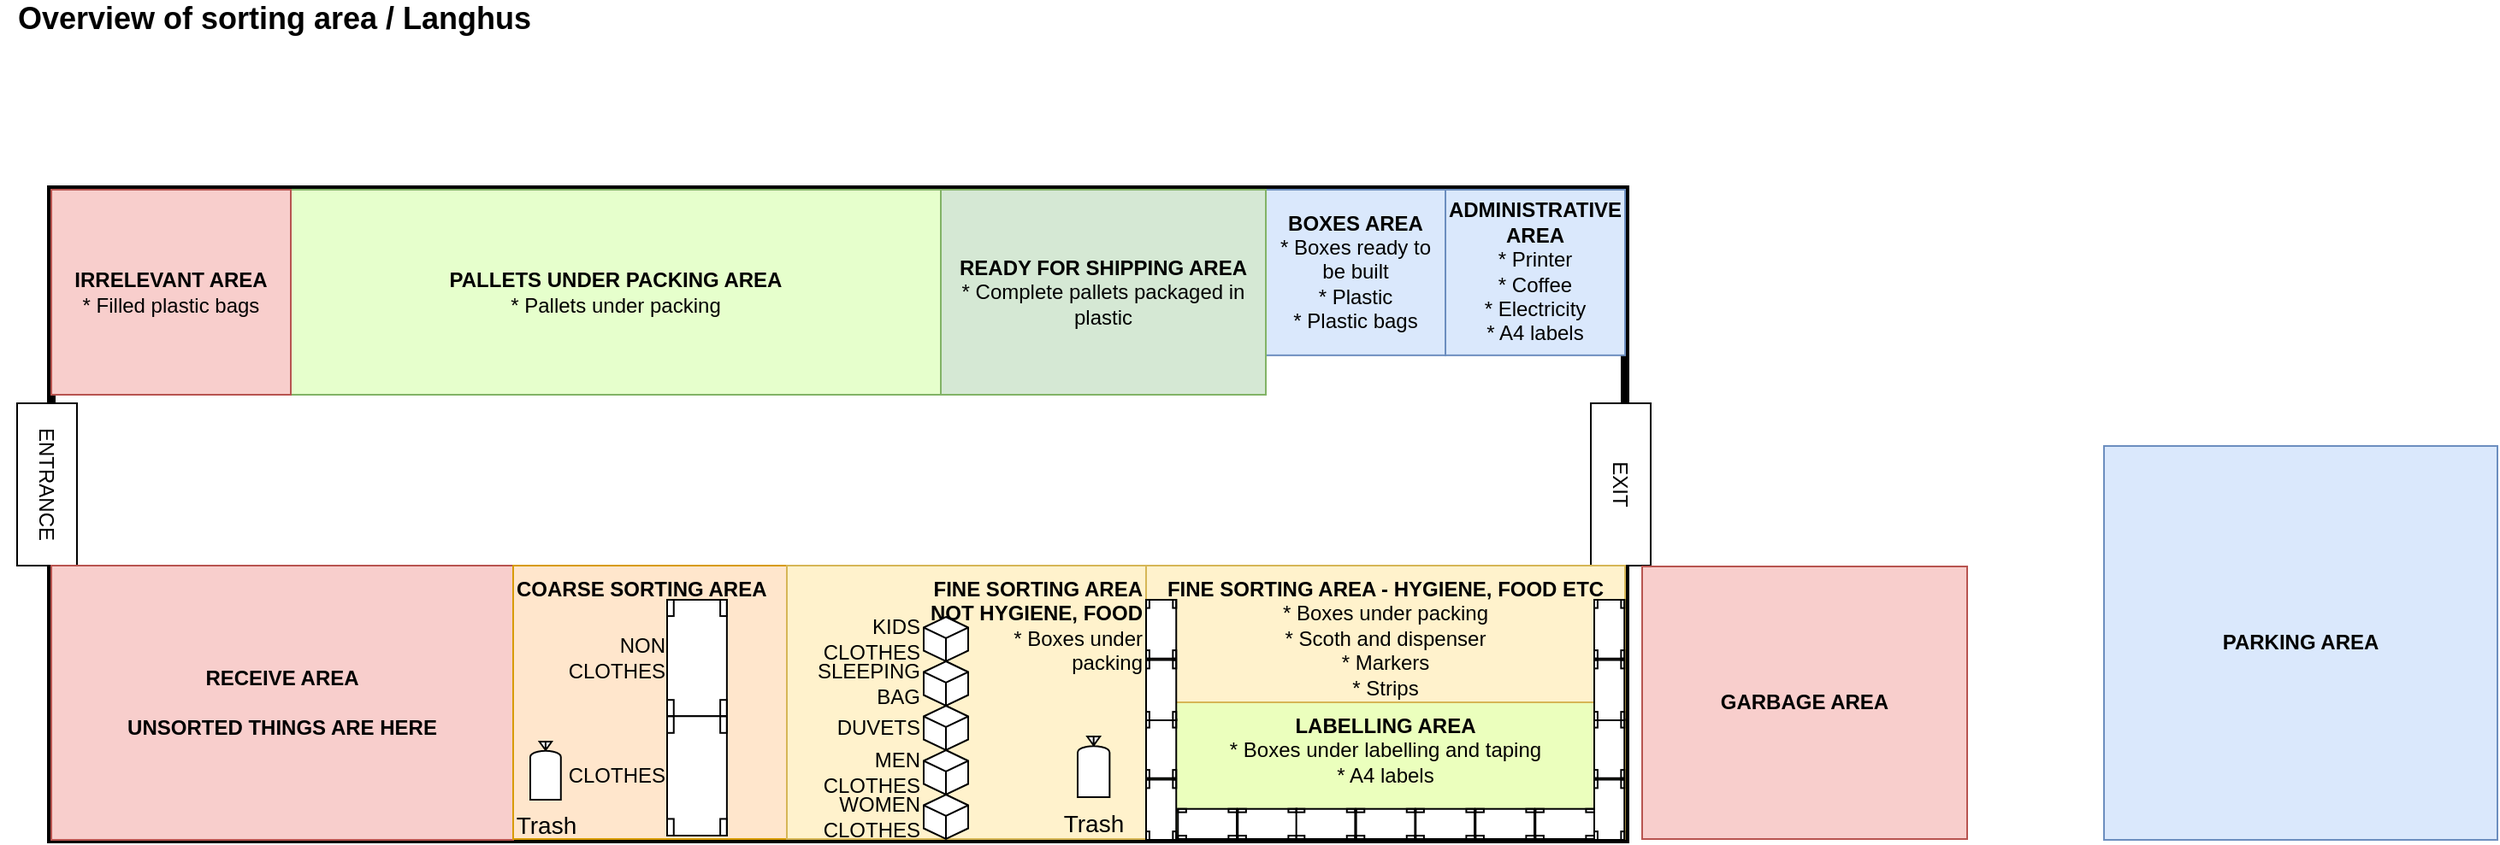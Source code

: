 <mxfile version="17.1.1" type="github" pages="2">
  <diagram name="Kart over teltet" id="2a216829-ef6e-dabb-86c1-c78162f3ba2b">
    <mxGraphModel dx="1377" dy="716" grid="1" gridSize="10" guides="1" tooltips="1" connect="1" arrows="1" fold="1" page="1" pageScale="1" pageWidth="850" pageHeight="1100" background="none" math="0" shadow="0">
      <root>
        <mxCell id="0" />
        <mxCell id="1" parent="0" />
        <mxCell id="N_iRXGm_kxti0tgLThqO-1" value="" style="rounded=0;whiteSpace=wrap;html=1;strokeWidth=5;" vertex="1" parent="1">
          <mxGeometry x="60" y="180" width="920" height="380" as="geometry" />
        </mxCell>
        <mxCell id="N_iRXGm_kxti0tgLThqO-2" value="ENTRANCE" style="rounded=0;whiteSpace=wrap;html=1;direction=south;rotation=90;" vertex="1" parent="1">
          <mxGeometry x="10" y="335" width="95" height="35" as="geometry" />
        </mxCell>
        <mxCell id="N_iRXGm_kxti0tgLThqO-4" value="RECEIVE AREA&lt;br&gt;&lt;br&gt;UNSORTED THINGS ARE HERE" style="rounded=0;whiteSpace=wrap;html=1;fillColor=#f8cecc;strokeColor=#b85450;fontStyle=1" vertex="1" parent="1">
          <mxGeometry x="60" y="400" width="270" height="160.5" as="geometry" />
        </mxCell>
        <mxCell id="N_iRXGm_kxti0tgLThqO-21" value="LABELLING AREA&lt;br&gt;&lt;div&gt;&lt;span style=&quot;font-weight: normal&quot;&gt;* Boxes under labelling and taping&lt;/span&gt;&lt;/div&gt;&lt;div&gt;&lt;span style=&quot;font-weight: normal&quot;&gt;* A4 labels&lt;br&gt;&lt;/span&gt;&lt;/div&gt;" style="rounded=0;whiteSpace=wrap;html=1;fillColor=#EBFFBD;strokeColor=#d6b656;fontStyle=1;verticalAlign=top;" vertex="1" parent="1">
          <mxGeometry x="700" y="480" width="280" height="80" as="geometry" />
        </mxCell>
        <mxCell id="N_iRXGm_kxti0tgLThqO-3" value="EXIT" style="rounded=0;whiteSpace=wrap;html=1;direction=south;rotation=90;" vertex="1" parent="1">
          <mxGeometry x="930" y="335" width="95" height="35" as="geometry" />
        </mxCell>
        <mxCell id="N_iRXGm_kxti0tgLThqO-22" value="&lt;div&gt;COARSE SORTING AREA&lt;/div&gt;" style="rounded=0;whiteSpace=wrap;html=1;fillColor=#ffe6cc;strokeColor=#d79b00;verticalAlign=top;align=left;fontStyle=1" vertex="1" parent="1">
          <mxGeometry x="330" y="400" width="160" height="160" as="geometry" />
        </mxCell>
        <mxCell id="N_iRXGm_kxti0tgLThqO-23" value="&lt;div&gt;&lt;b&gt;ADMINISTRATIVE AREA&lt;/b&gt;&lt;/div&gt;&lt;div&gt;* Printer&lt;/div&gt;&lt;div&gt;* Coffee&lt;/div&gt;&lt;div&gt;* Electricity&lt;/div&gt;&lt;div&gt;* A4 labels&lt;br&gt;&lt;/div&gt;" style="rounded=0;whiteSpace=wrap;html=1;fillColor=#dae8fc;strokeColor=#6c8ebf;" vertex="1" parent="1">
          <mxGeometry x="875" y="180" width="105" height="96.92" as="geometry" />
        </mxCell>
        <mxCell id="N_iRXGm_kxti0tgLThqO-24" value="&lt;div&gt;&lt;b&gt;BOXES AREA&lt;/b&gt;&lt;br&gt;&lt;/div&gt;&lt;div&gt;* Boxes ready to be built&lt;/div&gt;&lt;div&gt;* Plastic&lt;/div&gt;&lt;div&gt;* Plastic bags&lt;br&gt;&lt;/div&gt;" style="rounded=0;whiteSpace=wrap;html=1;fillColor=#dae8fc;strokeColor=#6c8ebf;" vertex="1" parent="1">
          <mxGeometry x="770" y="180" width="105" height="96.92" as="geometry" />
        </mxCell>
        <mxCell id="N_iRXGm_kxti0tgLThqO-26" value="&lt;div&gt;READY FOR SHIPPING AREA&lt;/div&gt;&lt;div&gt;&lt;span style=&quot;font-weight: normal&quot;&gt;* Complete pallets packaged in plastic&lt;/span&gt;&lt;br&gt;&lt;/div&gt;" style="rounded=0;whiteSpace=wrap;html=1;fillColor=#d5e8d4;strokeColor=#82b366;fontStyle=1" vertex="1" parent="1">
          <mxGeometry x="580" y="180" width="190" height="120" as="geometry" />
        </mxCell>
        <mxCell id="N_iRXGm_kxti0tgLThqO-28" value="" style="group" vertex="1" connectable="0" parent="1">
          <mxGeometry x="420" y="420" width="34.94" height="138" as="geometry" />
        </mxCell>
        <mxCell id="N_iRXGm_kxti0tgLThqO-5" value="NON&lt;br&gt;CLOTHES" style="verticalLabelPosition=middle;html=1;verticalAlign=middle;align=right;shape=mxgraph.floorplan.table;rotation=0;labelPosition=left;" vertex="1" parent="N_iRXGm_kxti0tgLThqO-28">
          <mxGeometry width="34.94" height="68.127" as="geometry" />
        </mxCell>
        <mxCell id="N_iRXGm_kxti0tgLThqO-6" value="CLOTHES" style="verticalLabelPosition=middle;html=1;verticalAlign=middle;align=right;shape=mxgraph.floorplan.table;rotation=0;labelPosition=left;" vertex="1" parent="N_iRXGm_kxti0tgLThqO-28">
          <mxGeometry y="68.127" width="34.94" height="69.873" as="geometry" />
        </mxCell>
        <mxCell id="N_iRXGm_kxti0tgLThqO-29" value="PALLETS UNDER PACKING AREA&lt;br&gt;&lt;span style=&quot;font-weight: normal&quot;&gt;* Pallets under &lt;/span&gt;&lt;span style=&quot;font-weight: normal&quot;&gt;packing&lt;/span&gt;" style="rounded=0;whiteSpace=wrap;html=1;fillColor=#E6FFCC;strokeColor=#82b366;fontStyle=1" vertex="1" parent="1">
          <mxGeometry x="200" y="180" width="380" height="120" as="geometry" />
        </mxCell>
        <mxCell id="N_iRXGm_kxti0tgLThqO-30" value="&lt;div&gt;IRRELEVANT AREA&lt;/div&gt;&lt;div&gt;&lt;span style=&quot;font-weight: normal&quot;&gt;* Filled plastic bags&lt;/span&gt;&lt;br&gt;&lt;/div&gt;" style="rounded=0;whiteSpace=wrap;html=1;fillColor=#f8cecc;strokeColor=#b85450;fontStyle=1" vertex="1" parent="1">
          <mxGeometry x="60" y="180" width="140" height="120" as="geometry" />
        </mxCell>
        <mxCell id="N_iRXGm_kxti0tgLThqO-33" value="GARBAGE AREA" style="rounded=0;whiteSpace=wrap;html=1;fillColor=#f8cecc;strokeColor=#b85450;fontStyle=1" vertex="1" parent="1">
          <mxGeometry x="990" y="400.5" width="190" height="159.5" as="geometry" />
        </mxCell>
        <mxCell id="N_iRXGm_kxti0tgLThqO-35" value="FINE SORTING AREA&lt;br&gt;NOT HYGIENE, FOOD&lt;br&gt;&lt;div&gt;&lt;span style=&quot;font-weight: normal&quot;&gt;* Boxes under&lt;br&gt;packing&lt;br&gt;&lt;/span&gt;&lt;/div&gt;" style="rounded=0;whiteSpace=wrap;html=1;fillColor=#fff2cc;strokeColor=#d6b656;fontStyle=1;verticalAlign=top;align=right;" vertex="1" parent="1">
          <mxGeometry x="490" y="400" width="210" height="160" as="geometry" />
        </mxCell>
        <mxCell id="N_iRXGm_kxti0tgLThqO-36" value="&lt;div&gt;FINE SORTING AREA - HYGIENE, FOOD ETC&lt;br&gt;&lt;/div&gt;&lt;div&gt;&lt;span style=&quot;font-weight: normal&quot;&gt;* Boxes under &lt;/span&gt;&lt;span style=&quot;font-weight: normal&quot;&gt;packing&lt;/span&gt;&lt;span style=&quot;font-weight: normal&quot;&gt;&lt;/span&gt;&lt;/div&gt;&lt;div&gt;&lt;div&gt;&lt;span style=&quot;font-weight: normal&quot;&gt;* Scoth and dispenser&lt;/span&gt;&lt;/div&gt;&lt;div&gt;&lt;span style=&quot;font-weight: normal&quot;&gt;* Markers&lt;/span&gt;&lt;/div&gt;&lt;span style=&quot;font-weight: normal&quot;&gt;* Strips&lt;/span&gt;&lt;span style=&quot;font-weight: normal&quot;&gt;&lt;/span&gt;&lt;/div&gt;" style="rounded=0;whiteSpace=wrap;html=1;fillColor=#fff2cc;strokeColor=#d6b656;fontStyle=1;verticalAlign=top;align=center;" vertex="1" parent="1">
          <mxGeometry x="700" y="400" width="280" height="80" as="geometry" />
        </mxCell>
        <mxCell id="N_iRXGm_kxti0tgLThqO-37" value="" style="group" vertex="1" connectable="0" parent="1">
          <mxGeometry x="700" y="490" width="17.63" height="70.5" as="geometry" />
        </mxCell>
        <mxCell id="N_iRXGm_kxti0tgLThqO-15" value="" style="verticalLabelPosition=middle;html=1;verticalAlign=middle;align=right;shape=mxgraph.floorplan.table;rotation=0;labelPosition=left;" vertex="1" parent="N_iRXGm_kxti0tgLThqO-37">
          <mxGeometry y="35.25" width="17.63" height="35.25" as="geometry" />
        </mxCell>
        <mxCell id="N_iRXGm_kxti0tgLThqO-14" value="" style="verticalLabelPosition=middle;html=1;verticalAlign=middle;align=right;shape=mxgraph.floorplan.table;rotation=0;labelPosition=left;" vertex="1" parent="N_iRXGm_kxti0tgLThqO-37">
          <mxGeometry width="17.63" height="34.369" as="geometry" />
        </mxCell>
        <mxCell id="N_iRXGm_kxti0tgLThqO-38" value="" style="group" vertex="1" connectable="0" parent="1">
          <mxGeometry x="700" y="420" width="17.63" height="70.5" as="geometry" />
        </mxCell>
        <mxCell id="N_iRXGm_kxti0tgLThqO-39" value="" style="verticalLabelPosition=middle;html=1;verticalAlign=middle;align=right;shape=mxgraph.floorplan.table;rotation=0;labelPosition=left;" vertex="1" parent="N_iRXGm_kxti0tgLThqO-38">
          <mxGeometry y="35.25" width="17.63" height="35.25" as="geometry" />
        </mxCell>
        <mxCell id="N_iRXGm_kxti0tgLThqO-40" value="" style="verticalLabelPosition=middle;html=1;verticalAlign=middle;align=right;shape=mxgraph.floorplan.table;rotation=0;labelPosition=left;" vertex="1" parent="N_iRXGm_kxti0tgLThqO-38">
          <mxGeometry width="17.63" height="34.369" as="geometry" />
        </mxCell>
        <mxCell id="N_iRXGm_kxti0tgLThqO-41" value="" style="group" vertex="1" connectable="0" parent="1">
          <mxGeometry x="962" y="490" width="17.63" height="70.5" as="geometry" />
        </mxCell>
        <mxCell id="N_iRXGm_kxti0tgLThqO-42" value="" style="verticalLabelPosition=middle;html=1;verticalAlign=middle;align=right;shape=mxgraph.floorplan.table;rotation=0;labelPosition=left;" vertex="1" parent="N_iRXGm_kxti0tgLThqO-41">
          <mxGeometry y="35.25" width="17.63" height="35.25" as="geometry" />
        </mxCell>
        <mxCell id="N_iRXGm_kxti0tgLThqO-43" value="" style="verticalLabelPosition=middle;html=1;verticalAlign=middle;align=right;shape=mxgraph.floorplan.table;rotation=0;labelPosition=left;" vertex="1" parent="N_iRXGm_kxti0tgLThqO-41">
          <mxGeometry width="17.63" height="34.369" as="geometry" />
        </mxCell>
        <mxCell id="N_iRXGm_kxti0tgLThqO-44" value="" style="group" vertex="1" connectable="0" parent="1">
          <mxGeometry x="962" y="420" width="17.63" height="70.5" as="geometry" />
        </mxCell>
        <mxCell id="N_iRXGm_kxti0tgLThqO-45" value="" style="verticalLabelPosition=middle;html=1;verticalAlign=middle;align=right;shape=mxgraph.floorplan.table;rotation=0;labelPosition=left;" vertex="1" parent="N_iRXGm_kxti0tgLThqO-44">
          <mxGeometry y="35.25" width="17.63" height="35.25" as="geometry" />
        </mxCell>
        <mxCell id="N_iRXGm_kxti0tgLThqO-46" value="" style="verticalLabelPosition=middle;html=1;verticalAlign=middle;align=right;shape=mxgraph.floorplan.table;rotation=0;labelPosition=left;" vertex="1" parent="N_iRXGm_kxti0tgLThqO-44">
          <mxGeometry width="17.63" height="34.369" as="geometry" />
        </mxCell>
        <mxCell id="N_iRXGm_kxti0tgLThqO-56" value="" style="verticalLabelPosition=middle;html=1;verticalAlign=middle;align=right;shape=mxgraph.floorplan.table;rotation=90;labelPosition=left;" vertex="1" parent="1">
          <mxGeometry x="727" y="534" width="17.63" height="34.369" as="geometry" />
        </mxCell>
        <mxCell id="N_iRXGm_kxti0tgLThqO-57" value="" style="verticalLabelPosition=middle;html=1;verticalAlign=middle;align=right;shape=mxgraph.floorplan.table;rotation=90;labelPosition=left;" vertex="1" parent="1">
          <mxGeometry x="762" y="534" width="17.63" height="34.369" as="geometry" />
        </mxCell>
        <mxCell id="N_iRXGm_kxti0tgLThqO-58" value="" style="verticalLabelPosition=middle;html=1;verticalAlign=middle;align=right;shape=mxgraph.floorplan.table;rotation=90;labelPosition=left;" vertex="1" parent="1">
          <mxGeometry x="796.19" y="534" width="17.63" height="34.369" as="geometry" />
        </mxCell>
        <mxCell id="N_iRXGm_kxti0tgLThqO-59" value="" style="verticalLabelPosition=middle;html=1;verticalAlign=middle;align=right;shape=mxgraph.floorplan.table;rotation=90;labelPosition=left;" vertex="1" parent="1">
          <mxGeometry x="831.19" y="534" width="17.63" height="34.369" as="geometry" />
        </mxCell>
        <mxCell id="N_iRXGm_kxti0tgLThqO-60" value="" style="verticalLabelPosition=middle;html=1;verticalAlign=middle;align=right;shape=mxgraph.floorplan.table;rotation=90;labelPosition=left;" vertex="1" parent="1">
          <mxGeometry x="866" y="534" width="17.63" height="34.369" as="geometry" />
        </mxCell>
        <mxCell id="N_iRXGm_kxti0tgLThqO-61" value="" style="verticalLabelPosition=middle;html=1;verticalAlign=middle;align=right;shape=mxgraph.floorplan.table;rotation=90;labelPosition=left;" vertex="1" parent="1">
          <mxGeometry x="901" y="534" width="17.63" height="34.369" as="geometry" />
        </mxCell>
        <mxCell id="N_iRXGm_kxti0tgLThqO-62" value="" style="verticalLabelPosition=middle;html=1;verticalAlign=middle;align=right;shape=mxgraph.floorplan.table;rotation=90;labelPosition=left;" vertex="1" parent="1">
          <mxGeometry x="936" y="534" width="17.63" height="34.369" as="geometry" />
        </mxCell>
        <mxCell id="DH6IJuS5DG9APg5aSCpY-1" value="&lt;font style=&quot;font-size: 18px&quot;&gt;&lt;b&gt;Overview of sorting area / Langhus&lt;br&gt;&lt;/b&gt;&lt;/font&gt;" style="text;html=1;align=center;verticalAlign=middle;resizable=0;points=[];autosize=1;strokeColor=none;fillColor=none;" vertex="1" parent="1">
          <mxGeometry x="30" y="70" width="320" height="20" as="geometry" />
        </mxCell>
        <mxCell id="DH6IJuS5DG9APg5aSCpY-2" value="&lt;b&gt;PARKING AREA&lt;br&gt;&lt;/b&gt;" style="rounded=0;whiteSpace=wrap;html=1;fillColor=#dae8fc;strokeColor=#6c8ebf;" vertex="1" parent="1">
          <mxGeometry x="1260" y="330" width="230" height="230.5" as="geometry" />
        </mxCell>
        <mxCell id="TjslEEbonC36lob5oiQD-1" value="Trash" style="shape=mxgraph.pid.vessels.bag;html=1;pointerEvents=1;align=center;verticalLabelPosition=bottom;verticalAlign=top;dashed=0;fontSize=14;strokeWidth=1;" vertex="1" parent="1">
          <mxGeometry x="340" y="503" width="17.89" height="34" as="geometry" />
        </mxCell>
        <mxCell id="TjslEEbonC36lob5oiQD-2" value="Trash" style="shape=mxgraph.pid.vessels.bag;html=1;pointerEvents=1;align=center;verticalLabelPosition=bottom;verticalAlign=top;dashed=0;fontSize=14;strokeWidth=1;" vertex="1" parent="1">
          <mxGeometry x="660" y="500" width="18.68" height="35.5" as="geometry" />
        </mxCell>
        <mxCell id="N_iRXGm_kxti0tgLThqO-7" value="WOMEN CLOTHES" style="html=1;whiteSpace=wrap;shape=isoCube2;backgroundOutline=1;isoAngle=15;labelPosition=left;verticalLabelPosition=middle;align=right;verticalAlign=middle;" vertex="1" parent="1">
          <mxGeometry x="570" y="534" width="26" height="26" as="geometry" />
        </mxCell>
        <mxCell id="N_iRXGm_kxti0tgLThqO-8" value="MEN&lt;br&gt;CLOTHES" style="html=1;whiteSpace=wrap;shape=isoCube2;backgroundOutline=1;isoAngle=15;labelPosition=left;verticalLabelPosition=middle;align=right;verticalAlign=middle;" vertex="1" parent="1">
          <mxGeometry x="570" y="508" width="26" height="26" as="geometry" />
        </mxCell>
        <mxCell id="N_iRXGm_kxti0tgLThqO-9" value="DUVETS" style="html=1;whiteSpace=wrap;shape=isoCube2;backgroundOutline=1;isoAngle=15;labelPosition=left;verticalLabelPosition=middle;align=right;verticalAlign=middle;" vertex="1" parent="1">
          <mxGeometry x="570" y="482" width="26" height="26" as="geometry" />
        </mxCell>
        <mxCell id="N_iRXGm_kxti0tgLThqO-10" value="SLEEPING BAG" style="html=1;whiteSpace=wrap;shape=isoCube2;backgroundOutline=1;isoAngle=15;labelPosition=left;verticalLabelPosition=middle;align=right;verticalAlign=middle;" vertex="1" parent="1">
          <mxGeometry x="570" y="456" width="26" height="26" as="geometry" />
        </mxCell>
        <mxCell id="N_iRXGm_kxti0tgLThqO-11" value="&lt;div&gt;KIDS CLOTHES&lt;/div&gt;" style="html=1;whiteSpace=wrap;shape=isoCube2;backgroundOutline=1;isoAngle=15;align=right;labelPosition=left;verticalLabelPosition=middle;verticalAlign=middle;" vertex="1" parent="1">
          <mxGeometry x="570" y="430" width="26" height="26" as="geometry" />
        </mxCell>
      </root>
    </mxGraphModel>
  </diagram>
  <diagram id="q6LKS6IOpYa2KwZOQCaB" name="Prosesser">
    <mxGraphModel dx="2066" dy="1074" grid="1" gridSize="10" guides="1" tooltips="1" connect="1" arrows="1" fold="1" page="1" pageScale="1" pageWidth="827" pageHeight="1169" math="0" shadow="0">
      <root>
        <mxCell id="mhh4Un1ai-kPOHShKbEI-0" />
        <mxCell id="mhh4Un1ai-kPOHShKbEI-1" parent="mhh4Un1ai-kPOHShKbEI-0" />
        <mxCell id="d27aGDFFhklH2CD-lEhn-44" value="Coarse sorting of material" style="rounded=0;whiteSpace=wrap;html=1;fontSize=18;strokeWidth=1;fillColor=none;verticalAlign=top;align=left;fontStyle=1" vertex="1" parent="mhh4Un1ai-kPOHShKbEI-1">
          <mxGeometry x="50" y="500" width="670" height="330" as="geometry" />
        </mxCell>
        <mxCell id="d27aGDFFhklH2CD-lEhn-62" value="&lt;font style=&quot;font-size: 14px&quot;&gt;Evaluating single item&lt;br&gt;&lt;/font&gt;" style="rounded=0;whiteSpace=wrap;html=1;fontSize=18;strokeWidth=1;fillColor=none;verticalAlign=top;align=left;fontStyle=1;dashed=1;" vertex="1" parent="mhh4Un1ai-kPOHShKbEI-1">
          <mxGeometry x="320" y="510" width="320" height="210" as="geometry" />
        </mxCell>
        <mxCell id="d27aGDFFhklH2CD-lEhn-22" value="Recieving material" style="rounded=0;whiteSpace=wrap;html=1;fontSize=18;strokeWidth=1;fillColor=none;verticalAlign=top;align=left;fontStyle=1" vertex="1" parent="mhh4Un1ai-kPOHShKbEI-1">
          <mxGeometry x="50" y="160" width="670" height="330" as="geometry" />
        </mxCell>
        <mxCell id="mhh4Un1ai-kPOHShKbEI-2" value="&lt;div align=&quot;left&quot;&gt;* Receiveing of material&lt;/div&gt;&lt;div align=&quot;left&quot;&gt;* Coarse sorting of clothes&lt;br&gt;&lt;/div&gt;&lt;div align=&quot;left&quot;&gt;* Fine sorting of clothes&lt;/div&gt;&lt;div align=&quot;left&quot;&gt;* Fine sorting of nonclothes&lt;/div&gt;&lt;div align=&quot;left&quot;&gt;* Labelling and finishing box&lt;/div&gt;&lt;div align=&quot;left&quot;&gt;* Finishing pallet&lt;/div&gt;" style="text;html=1;align=left;verticalAlign=middle;resizable=0;points=[];autosize=1;strokeColor=none;fillColor=none;" vertex="1" parent="mhh4Un1ai-kPOHShKbEI-1">
          <mxGeometry x="30" y="40" width="160" height="90" as="geometry" />
        </mxCell>
        <mxCell id="d27aGDFFhklH2CD-lEhn-51" style="edgeStyle=orthogonalEdgeStyle;rounded=0;orthogonalLoop=1;jettySize=auto;html=1;fontSize=10;endArrow=classic;endFill=1;" edge="1" parent="mhh4Un1ai-kPOHShKbEI-1" source="d27aGDFFhklH2CD-lEhn-26" target="d27aGDFFhklH2CD-lEhn-47">
          <mxGeometry relative="1" as="geometry" />
        </mxCell>
        <mxCell id="d27aGDFFhklH2CD-lEhn-26" value="" style="ellipse;whiteSpace=wrap;html=1;aspect=fixed;fontSize=12;strokeWidth=1;fillColor=#EBFFBD;" vertex="1" parent="mhh4Un1ai-kPOHShKbEI-1">
          <mxGeometry x="70" y="645" width="40" height="40" as="geometry" />
        </mxCell>
        <mxCell id="d27aGDFFhklH2CD-lEhn-37" value="" style="ellipse;whiteSpace=wrap;html=1;aspect=fixed;fontSize=12;strokeWidth=1;fillColor=#fad9d5;strokeColor=#ae4132;" vertex="1" parent="mhh4Un1ai-kPOHShKbEI-1">
          <mxGeometry x="670" y="620" width="40" height="40" as="geometry" />
        </mxCell>
        <mxCell id="d27aGDFFhklH2CD-lEhn-4" value="" style="ellipse;whiteSpace=wrap;html=1;aspect=fixed;fontSize=12;strokeWidth=1;fillColor=#EBFFBD;" vertex="1" parent="mhh4Un1ai-kPOHShKbEI-1">
          <mxGeometry x="100" y="280" width="40" height="40" as="geometry" />
        </mxCell>
        <mxCell id="d27aGDFFhklH2CD-lEhn-5" value="Is it bag with hygiene, food, diapers et cetera?" style="rounded=1;whiteSpace=wrap;html=1;fontSize=12;strokeWidth=1;" vertex="1" parent="mhh4Un1ai-kPOHShKbEI-1">
          <mxGeometry x="180" y="270" width="120" height="60" as="geometry" />
        </mxCell>
        <mxCell id="d27aGDFFhklH2CD-lEhn-6" style="edgeStyle=orthogonalEdgeStyle;rounded=0;orthogonalLoop=1;jettySize=auto;html=1;fontSize=12;" edge="1" parent="mhh4Un1ai-kPOHShKbEI-1" source="d27aGDFFhklH2CD-lEhn-4" target="d27aGDFFhklH2CD-lEhn-5">
          <mxGeometry relative="1" as="geometry" />
        </mxCell>
        <mxCell id="d27aGDFFhklH2CD-lEhn-7" value="Hygiene,&lt;br&gt;food,&lt;br&gt;diapers?" style="rhombus;whiteSpace=wrap;html=1;fontSize=12;strokeWidth=1;" vertex="1" parent="mhh4Un1ai-kPOHShKbEI-1">
          <mxGeometry x="340" y="260" width="80" height="80" as="geometry" />
        </mxCell>
        <mxCell id="d27aGDFFhklH2CD-lEhn-8" style="edgeStyle=orthogonalEdgeStyle;rounded=0;orthogonalLoop=1;jettySize=auto;html=1;fontSize=12;" edge="1" parent="mhh4Un1ai-kPOHShKbEI-1" source="d27aGDFFhklH2CD-lEhn-5" target="d27aGDFFhklH2CD-lEhn-7">
          <mxGeometry relative="1" as="geometry" />
        </mxCell>
        <mxCell id="d27aGDFFhklH2CD-lEhn-9" value="Put to unsorted area" style="rounded=1;whiteSpace=wrap;html=1;fontSize=12;strokeWidth=1;" vertex="1" parent="mhh4Un1ai-kPOHShKbEI-1">
          <mxGeometry x="460" y="200" width="120" height="60" as="geometry" />
        </mxCell>
        <mxCell id="d27aGDFFhklH2CD-lEhn-11" style="edgeStyle=orthogonalEdgeStyle;rounded=0;orthogonalLoop=1;jettySize=auto;html=1;fontSize=12;" edge="1" parent="mhh4Un1ai-kPOHShKbEI-1" source="d27aGDFFhklH2CD-lEhn-7" target="d27aGDFFhklH2CD-lEhn-9">
          <mxGeometry relative="1" as="geometry" />
        </mxCell>
        <mxCell id="d27aGDFFhklH2CD-lEhn-16" value="No" style="edgeLabel;html=1;align=center;verticalAlign=middle;resizable=0;points=[];fontSize=12;" vertex="1" connectable="0" parent="d27aGDFFhklH2CD-lEhn-11">
          <mxGeometry x="-0.036" y="2" relative="1" as="geometry">
            <mxPoint as="offset" />
          </mxGeometry>
        </mxCell>
        <mxCell id="d27aGDFFhklH2CD-lEhn-10" value="Put to fine sorting non clothes area" style="rounded=1;whiteSpace=wrap;html=1;fontSize=12;strokeWidth=1;" vertex="1" parent="mhh4Un1ai-kPOHShKbEI-1">
          <mxGeometry x="460" y="340" width="120" height="60" as="geometry" />
        </mxCell>
        <mxCell id="d27aGDFFhklH2CD-lEhn-12" style="edgeStyle=orthogonalEdgeStyle;rounded=0;orthogonalLoop=1;jettySize=auto;html=1;fontSize=12;" edge="1" parent="mhh4Un1ai-kPOHShKbEI-1" source="d27aGDFFhklH2CD-lEhn-7" target="d27aGDFFhklH2CD-lEhn-10">
          <mxGeometry relative="1" as="geometry" />
        </mxCell>
        <mxCell id="d27aGDFFhklH2CD-lEhn-17" value="Yes" style="edgeLabel;html=1;align=center;verticalAlign=middle;resizable=0;points=[];fontSize=12;" vertex="1" connectable="0" parent="d27aGDFFhklH2CD-lEhn-12">
          <mxGeometry y="3" relative="1" as="geometry">
            <mxPoint as="offset" />
          </mxGeometry>
        </mxCell>
        <mxCell id="d27aGDFFhklH2CD-lEhn-13" value="" style="ellipse;whiteSpace=wrap;html=1;aspect=fixed;fontSize=12;strokeWidth=1;fillColor=#fad9d5;strokeColor=#ae4132;" vertex="1" parent="mhh4Un1ai-kPOHShKbEI-1">
          <mxGeometry x="600" y="270" width="40" height="40" as="geometry" />
        </mxCell>
        <mxCell id="d27aGDFFhklH2CD-lEhn-14" style="edgeStyle=orthogonalEdgeStyle;rounded=0;orthogonalLoop=1;jettySize=auto;html=1;fontSize=12;" edge="1" parent="mhh4Un1ai-kPOHShKbEI-1" source="d27aGDFFhklH2CD-lEhn-9" target="d27aGDFFhklH2CD-lEhn-13">
          <mxGeometry relative="1" as="geometry" />
        </mxCell>
        <mxCell id="d27aGDFFhklH2CD-lEhn-15" style="edgeStyle=orthogonalEdgeStyle;rounded=0;orthogonalLoop=1;jettySize=auto;html=1;entryX=0.5;entryY=1;entryDx=0;entryDy=0;fontSize=12;" edge="1" parent="mhh4Un1ai-kPOHShKbEI-1" source="d27aGDFFhklH2CD-lEhn-10" target="d27aGDFFhklH2CD-lEhn-13">
          <mxGeometry relative="1" as="geometry" />
        </mxCell>
        <mxCell id="d27aGDFFhklH2CD-lEhn-21" style="edgeStyle=orthogonalEdgeStyle;rounded=0;orthogonalLoop=1;jettySize=auto;html=1;fontSize=12;" edge="1" parent="mhh4Un1ai-kPOHShKbEI-1" source="d27aGDFFhklH2CD-lEhn-18" target="d27aGDFFhklH2CD-lEhn-5">
          <mxGeometry relative="1" as="geometry" />
        </mxCell>
        <mxCell id="d27aGDFFhklH2CD-lEhn-18" value="Split in hygiene, food, diapers and other" style="rounded=1;whiteSpace=wrap;html=1;fontSize=12;strokeWidth=1;" vertex="1" parent="mhh4Un1ai-kPOHShKbEI-1">
          <mxGeometry x="320" y="410" width="120" height="60" as="geometry" />
        </mxCell>
        <mxCell id="d27aGDFFhklH2CD-lEhn-19" style="edgeStyle=orthogonalEdgeStyle;rounded=0;orthogonalLoop=1;jettySize=auto;html=1;fontSize=12;" edge="1" parent="mhh4Un1ai-kPOHShKbEI-1" source="d27aGDFFhklH2CD-lEhn-7" target="d27aGDFFhklH2CD-lEhn-18">
          <mxGeometry relative="1" as="geometry" />
        </mxCell>
        <mxCell id="d27aGDFFhklH2CD-lEhn-20" value="Both" style="edgeLabel;html=1;align=center;verticalAlign=middle;resizable=0;points=[];fontSize=12;" vertex="1" connectable="0" parent="d27aGDFFhklH2CD-lEhn-19">
          <mxGeometry x="-0.022" relative="1" as="geometry">
            <mxPoint as="offset" />
          </mxGeometry>
        </mxCell>
        <mxCell id="d27aGDFFhklH2CD-lEhn-52" style="edgeStyle=orthogonalEdgeStyle;rounded=0;orthogonalLoop=1;jettySize=auto;html=1;fontSize=10;endArrow=classic;endFill=1;" edge="1" parent="mhh4Un1ai-kPOHShKbEI-1" source="d27aGDFFhklH2CD-lEhn-47" target="d27aGDFFhklH2CD-lEhn-50">
          <mxGeometry relative="1" as="geometry" />
        </mxCell>
        <mxCell id="d27aGDFFhklH2CD-lEhn-47" value="Open up box or bag" style="rounded=1;whiteSpace=wrap;html=1;fontSize=12;strokeWidth=1;" vertex="1" parent="mhh4Un1ai-kPOHShKbEI-1">
          <mxGeometry x="130" y="642.5" width="80" height="45" as="geometry" />
        </mxCell>
        <mxCell id="d27aGDFFhklH2CD-lEhn-64" style="edgeStyle=orthogonalEdgeStyle;rounded=0;orthogonalLoop=1;jettySize=auto;html=1;entryX=0;entryY=0.5;entryDx=0;entryDy=0;fontSize=14;endArrow=classic;endFill=1;exitX=0.5;exitY=0;exitDx=0;exitDy=0;" edge="1" parent="mhh4Un1ai-kPOHShKbEI-1" source="d27aGDFFhklH2CD-lEhn-50" target="d27aGDFFhklH2CD-lEhn-53">
          <mxGeometry relative="1" as="geometry" />
        </mxCell>
        <mxCell id="d27aGDFFhklH2CD-lEhn-50" value="Take next item" style="rounded=1;whiteSpace=wrap;html=1;fontSize=12;strokeWidth=1;" vertex="1" parent="mhh4Un1ai-kPOHShKbEI-1">
          <mxGeometry x="230" y="642.5" width="80" height="45" as="geometry" />
        </mxCell>
        <mxCell id="d27aGDFFhklH2CD-lEhn-65" style="edgeStyle=orthogonalEdgeStyle;rounded=0;orthogonalLoop=1;jettySize=auto;html=1;fontSize=14;endArrow=classic;endFill=1;" edge="1" parent="mhh4Un1ai-kPOHShKbEI-1" source="d27aGDFFhklH2CD-lEhn-53" target="d27aGDFFhklH2CD-lEhn-54">
          <mxGeometry relative="1" as="geometry" />
        </mxCell>
        <mxCell id="d27aGDFFhklH2CD-lEhn-53" value="Evaluate if quality is too bad / dirty" style="rounded=1;whiteSpace=wrap;html=1;fontSize=12;strokeWidth=1;" vertex="1" parent="mhh4Un1ai-kPOHShKbEI-1">
          <mxGeometry x="330" y="540" width="80" height="45" as="geometry" />
        </mxCell>
        <mxCell id="d27aGDFFhklH2CD-lEhn-66" style="edgeStyle=orthogonalEdgeStyle;rounded=0;orthogonalLoop=1;jettySize=auto;html=1;fontSize=14;endArrow=classic;endFill=1;" edge="1" parent="mhh4Un1ai-kPOHShKbEI-1" source="d27aGDFFhklH2CD-lEhn-54" target="d27aGDFFhklH2CD-lEhn-59">
          <mxGeometry relative="1" as="geometry" />
        </mxCell>
        <mxCell id="d27aGDFFhklH2CD-lEhn-74" value="Yes" style="edgeLabel;html=1;align=center;verticalAlign=middle;resizable=0;points=[];fontSize=14;" vertex="1" connectable="0" parent="d27aGDFFhklH2CD-lEhn-66">
          <mxGeometry x="-0.195" y="-1" relative="1" as="geometry">
            <mxPoint as="offset" />
          </mxGeometry>
        </mxCell>
        <mxCell id="d27aGDFFhklH2CD-lEhn-67" style="edgeStyle=orthogonalEdgeStyle;rounded=0;orthogonalLoop=1;jettySize=auto;html=1;fontSize=14;endArrow=classic;endFill=1;" edge="1" parent="mhh4Un1ai-kPOHShKbEI-1" source="d27aGDFFhklH2CD-lEhn-54" target="d27aGDFFhklH2CD-lEhn-55">
          <mxGeometry relative="1" as="geometry" />
        </mxCell>
        <mxCell id="d27aGDFFhklH2CD-lEhn-54" value="Dirty / bad?" style="rhombus;whiteSpace=wrap;html=1;fontSize=12;strokeWidth=1;" vertex="1" parent="mhh4Un1ai-kPOHShKbEI-1">
          <mxGeometry x="434" y="536.25" width="60" height="52.5" as="geometry" />
        </mxCell>
        <mxCell id="d27aGDFFhklH2CD-lEhn-68" style="edgeStyle=orthogonalEdgeStyle;rounded=0;orthogonalLoop=1;jettySize=auto;html=1;fontSize=14;endArrow=classic;endFill=1;" edge="1" parent="mhh4Un1ai-kPOHShKbEI-1" source="d27aGDFFhklH2CD-lEhn-55" target="d27aGDFFhklH2CD-lEhn-56">
          <mxGeometry relative="1" as="geometry" />
        </mxCell>
        <mxCell id="d27aGDFFhklH2CD-lEhn-55" value="Evaluate if it is clothes" style="rounded=1;whiteSpace=wrap;html=1;fontSize=12;strokeWidth=1;" vertex="1" parent="mhh4Un1ai-kPOHShKbEI-1">
          <mxGeometry x="424" y="600" width="80" height="45" as="geometry" />
        </mxCell>
        <mxCell id="d27aGDFFhklH2CD-lEhn-69" style="edgeStyle=orthogonalEdgeStyle;rounded=0;orthogonalLoop=1;jettySize=auto;html=1;entryX=0;entryY=0.5;entryDx=0;entryDy=0;fontSize=14;endArrow=classic;endFill=1;" edge="1" parent="mhh4Un1ai-kPOHShKbEI-1" source="d27aGDFFhklH2CD-lEhn-56" target="d27aGDFFhklH2CD-lEhn-57">
          <mxGeometry relative="1" as="geometry">
            <Array as="points">
              <mxPoint x="510" y="686" />
              <mxPoint x="510" y="623" />
            </Array>
          </mxGeometry>
        </mxCell>
        <mxCell id="d27aGDFFhklH2CD-lEhn-75" style="edgeStyle=orthogonalEdgeStyle;rounded=0;orthogonalLoop=1;jettySize=auto;html=1;fontSize=14;endArrow=classic;endFill=1;" edge="1" parent="mhh4Un1ai-kPOHShKbEI-1" source="d27aGDFFhklH2CD-lEhn-56" target="d27aGDFFhklH2CD-lEhn-58">
          <mxGeometry relative="1" as="geometry" />
        </mxCell>
        <mxCell id="d27aGDFFhklH2CD-lEhn-56" value="Clothes?" style="rhombus;whiteSpace=wrap;html=1;fontSize=12;strokeWidth=1;" vertex="1" parent="mhh4Un1ai-kPOHShKbEI-1">
          <mxGeometry x="434" y="660" width="60" height="52.5" as="geometry" />
        </mxCell>
        <mxCell id="d27aGDFFhklH2CD-lEhn-71" style="edgeStyle=orthogonalEdgeStyle;rounded=0;orthogonalLoop=1;jettySize=auto;html=1;fontSize=14;endArrow=classic;endFill=1;exitX=1;exitY=0.5;exitDx=0;exitDy=0;entryX=1;entryY=0.5;entryDx=0;entryDy=0;" edge="1" parent="mhh4Un1ai-kPOHShKbEI-1" source="d27aGDFFhklH2CD-lEhn-57" target="d27aGDFFhklH2CD-lEhn-60">
          <mxGeometry relative="1" as="geometry">
            <Array as="points">
              <mxPoint x="660" y="623" />
              <mxPoint x="660" y="753" />
            </Array>
          </mxGeometry>
        </mxCell>
        <mxCell id="d27aGDFFhklH2CD-lEhn-57" value="Put to clothes board" style="rounded=1;whiteSpace=wrap;html=1;fontSize=12;strokeWidth=1;" vertex="1" parent="mhh4Un1ai-kPOHShKbEI-1">
          <mxGeometry x="540" y="600" width="80" height="45" as="geometry" />
        </mxCell>
        <mxCell id="d27aGDFFhklH2CD-lEhn-73" style="edgeStyle=orthogonalEdgeStyle;rounded=0;orthogonalLoop=1;jettySize=auto;html=1;entryX=1;entryY=0.5;entryDx=0;entryDy=0;fontSize=14;endArrow=classic;endFill=1;exitX=1;exitY=0.5;exitDx=0;exitDy=0;" edge="1" parent="mhh4Un1ai-kPOHShKbEI-1" source="d27aGDFFhklH2CD-lEhn-58" target="d27aGDFFhklH2CD-lEhn-60">
          <mxGeometry relative="1" as="geometry">
            <Array as="points">
              <mxPoint x="660" y="683" />
              <mxPoint x="660" y="753" />
            </Array>
          </mxGeometry>
        </mxCell>
        <mxCell id="d27aGDFFhklH2CD-lEhn-58" value="Put to non-clothes board" style="rounded=1;whiteSpace=wrap;html=1;fontSize=12;strokeWidth=1;" vertex="1" parent="mhh4Un1ai-kPOHShKbEI-1">
          <mxGeometry x="540" y="663.75" width="80" height="45" as="geometry" />
        </mxCell>
        <mxCell id="d27aGDFFhklH2CD-lEhn-70" style="edgeStyle=orthogonalEdgeStyle;rounded=0;orthogonalLoop=1;jettySize=auto;html=1;entryX=1;entryY=0.5;entryDx=0;entryDy=0;fontSize=14;endArrow=classic;endFill=1;exitX=1;exitY=0.5;exitDx=0;exitDy=0;" edge="1" parent="mhh4Un1ai-kPOHShKbEI-1" source="d27aGDFFhklH2CD-lEhn-59" target="d27aGDFFhklH2CD-lEhn-60">
          <mxGeometry relative="1" as="geometry">
            <Array as="points">
              <mxPoint x="660" y="563" />
              <mxPoint x="660" y="753" />
            </Array>
          </mxGeometry>
        </mxCell>
        <mxCell id="d27aGDFFhklH2CD-lEhn-59" value="Put in trash bag" style="rounded=1;whiteSpace=wrap;html=1;fontSize=12;strokeWidth=1;" vertex="1" parent="mhh4Un1ai-kPOHShKbEI-1">
          <mxGeometry x="540" y="540" width="80" height="45" as="geometry" />
        </mxCell>
        <mxCell id="d27aGDFFhklH2CD-lEhn-76" style="edgeStyle=orthogonalEdgeStyle;rounded=0;orthogonalLoop=1;jettySize=auto;html=1;fontSize=14;endArrow=classic;endFill=1;" edge="1" parent="mhh4Un1ai-kPOHShKbEI-1" source="d27aGDFFhklH2CD-lEhn-60" target="d27aGDFFhklH2CD-lEhn-61">
          <mxGeometry relative="1" as="geometry" />
        </mxCell>
        <mxCell id="d27aGDFFhklH2CD-lEhn-60" value="Are there more items left in the box?" style="rounded=1;whiteSpace=wrap;html=1;fontSize=12;strokeWidth=1;" vertex="1" parent="mhh4Un1ai-kPOHShKbEI-1">
          <mxGeometry x="540" y="730" width="80" height="45" as="geometry" />
        </mxCell>
        <mxCell id="d27aGDFFhklH2CD-lEhn-77" style="edgeStyle=orthogonalEdgeStyle;rounded=0;orthogonalLoop=1;jettySize=auto;html=1;entryX=0.5;entryY=1;entryDx=0;entryDy=0;fontSize=14;endArrow=classic;endFill=1;" edge="1" parent="mhh4Un1ai-kPOHShKbEI-1" source="d27aGDFFhklH2CD-lEhn-61" target="d27aGDFFhklH2CD-lEhn-50">
          <mxGeometry relative="1" as="geometry" />
        </mxCell>
        <mxCell id="d27aGDFFhklH2CD-lEhn-78" value="Yes" style="edgeLabel;html=1;align=center;verticalAlign=middle;resizable=0;points=[];fontSize=14;" vertex="1" connectable="0" parent="d27aGDFFhklH2CD-lEhn-77">
          <mxGeometry x="-0.744" y="-1" relative="1" as="geometry">
            <mxPoint as="offset" />
          </mxGeometry>
        </mxCell>
        <mxCell id="d27aGDFFhklH2CD-lEhn-79" style="edgeStyle=orthogonalEdgeStyle;rounded=0;orthogonalLoop=1;jettySize=auto;html=1;fontSize=14;endArrow=classic;endFill=1;" edge="1" parent="mhh4Un1ai-kPOHShKbEI-1" source="d27aGDFFhklH2CD-lEhn-61" target="d27aGDFFhklH2CD-lEhn-37">
          <mxGeometry relative="1" as="geometry">
            <Array as="points">
              <mxPoint x="450" y="800" />
              <mxPoint x="690" y="800" />
            </Array>
          </mxGeometry>
        </mxCell>
        <mxCell id="d27aGDFFhklH2CD-lEhn-80" value="No" style="edgeLabel;html=1;align=center;verticalAlign=middle;resizable=0;points=[];fontSize=14;" vertex="1" connectable="0" parent="d27aGDFFhklH2CD-lEhn-79">
          <mxGeometry x="-0.772" relative="1" as="geometry">
            <mxPoint as="offset" />
          </mxGeometry>
        </mxCell>
        <mxCell id="d27aGDFFhklH2CD-lEhn-61" value="More to go?" style="rhombus;whiteSpace=wrap;html=1;fontSize=12;strokeWidth=1;" vertex="1" parent="mhh4Un1ai-kPOHShKbEI-1">
          <mxGeometry x="420" y="726.25" width="60" height="52.5" as="geometry" />
        </mxCell>
      </root>
    </mxGraphModel>
  </diagram>
</mxfile>
